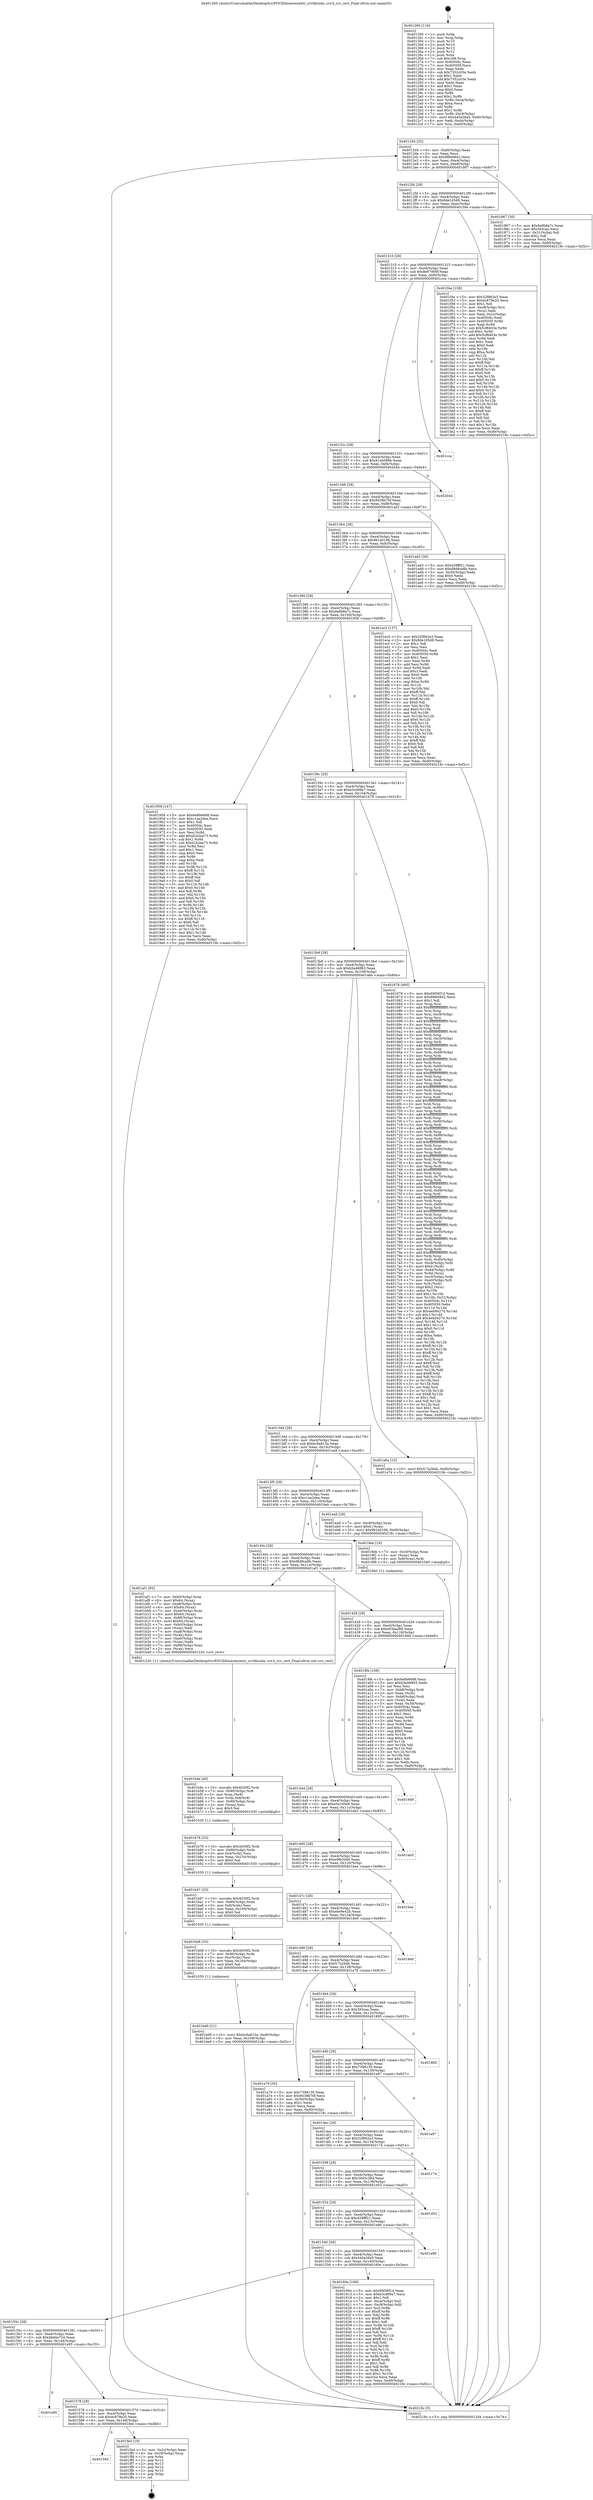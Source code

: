 digraph "0x401260" {
  label = "0x401260 (/mnt/c/Users/mathe/Desktop/tcc/POCII/binaries/extr_ccvlibcuda..ccv.h_ccv_rect_Final-ollvm.out::main(0))"
  labelloc = "t"
  node[shape=record]

  Entry [label="",width=0.3,height=0.3,shape=circle,fillcolor=black,style=filled]
  "0x4012d4" [label="{
     0x4012d4 [32]\l
     | [instrs]\l
     &nbsp;&nbsp;0x4012d4 \<+6\>: mov -0xd0(%rbp),%eax\l
     &nbsp;&nbsp;0x4012da \<+2\>: mov %eax,%ecx\l
     &nbsp;&nbsp;0x4012dc \<+6\>: sub $0x88fe0842,%ecx\l
     &nbsp;&nbsp;0x4012e2 \<+6\>: mov %eax,-0xe4(%rbp)\l
     &nbsp;&nbsp;0x4012e8 \<+6\>: mov %ecx,-0xe8(%rbp)\l
     &nbsp;&nbsp;0x4012ee \<+6\>: je 0000000000401867 \<main+0x607\>\l
  }"]
  "0x401867" [label="{
     0x401867 [30]\l
     | [instrs]\l
     &nbsp;&nbsp;0x401867 \<+5\>: mov $0x9a9b8a7c,%eax\l
     &nbsp;&nbsp;0x40186c \<+5\>: mov $0x393cae,%ecx\l
     &nbsp;&nbsp;0x401871 \<+3\>: mov -0x31(%rbp),%dl\l
     &nbsp;&nbsp;0x401874 \<+3\>: test $0x1,%dl\l
     &nbsp;&nbsp;0x401877 \<+3\>: cmovne %ecx,%eax\l
     &nbsp;&nbsp;0x40187a \<+6\>: mov %eax,-0xd0(%rbp)\l
     &nbsp;&nbsp;0x401880 \<+5\>: jmp 000000000040218c \<main+0xf2c\>\l
  }"]
  "0x4012f4" [label="{
     0x4012f4 [28]\l
     | [instrs]\l
     &nbsp;&nbsp;0x4012f4 \<+5\>: jmp 00000000004012f9 \<main+0x99\>\l
     &nbsp;&nbsp;0x4012f9 \<+6\>: mov -0xe4(%rbp),%eax\l
     &nbsp;&nbsp;0x4012ff \<+5\>: sub $0x8de165d8,%eax\l
     &nbsp;&nbsp;0x401304 \<+6\>: mov %eax,-0xec(%rbp)\l
     &nbsp;&nbsp;0x40130a \<+6\>: je 0000000000401f4e \<main+0xcee\>\l
  }"]
  Exit [label="",width=0.3,height=0.3,shape=circle,fillcolor=black,style=filled,peripheries=2]
  "0x401f4e" [label="{
     0x401f4e [159]\l
     | [instrs]\l
     &nbsp;&nbsp;0x401f4e \<+5\>: mov $0x32f962e3,%eax\l
     &nbsp;&nbsp;0x401f53 \<+5\>: mov $0x4c879e20,%ecx\l
     &nbsp;&nbsp;0x401f58 \<+2\>: mov $0x1,%dl\l
     &nbsp;&nbsp;0x401f5a \<+7\>: mov -0xc8(%rbp),%rsi\l
     &nbsp;&nbsp;0x401f61 \<+2\>: mov (%rsi),%edi\l
     &nbsp;&nbsp;0x401f63 \<+3\>: mov %edi,-0x2c(%rbp)\l
     &nbsp;&nbsp;0x401f66 \<+7\>: mov 0x40504c,%edi\l
     &nbsp;&nbsp;0x401f6d \<+8\>: mov 0x405050,%r8d\l
     &nbsp;&nbsp;0x401f75 \<+3\>: mov %edi,%r9d\l
     &nbsp;&nbsp;0x401f78 \<+7\>: sub $0x5cf8403e,%r9d\l
     &nbsp;&nbsp;0x401f7f \<+4\>: sub $0x1,%r9d\l
     &nbsp;&nbsp;0x401f83 \<+7\>: add $0x5cf8403e,%r9d\l
     &nbsp;&nbsp;0x401f8a \<+4\>: imul %r9d,%edi\l
     &nbsp;&nbsp;0x401f8e \<+3\>: and $0x1,%edi\l
     &nbsp;&nbsp;0x401f91 \<+3\>: cmp $0x0,%edi\l
     &nbsp;&nbsp;0x401f94 \<+4\>: sete %r10b\l
     &nbsp;&nbsp;0x401f98 \<+4\>: cmp $0xa,%r8d\l
     &nbsp;&nbsp;0x401f9c \<+4\>: setl %r11b\l
     &nbsp;&nbsp;0x401fa0 \<+3\>: mov %r10b,%bl\l
     &nbsp;&nbsp;0x401fa3 \<+3\>: xor $0xff,%bl\l
     &nbsp;&nbsp;0x401fa6 \<+3\>: mov %r11b,%r14b\l
     &nbsp;&nbsp;0x401fa9 \<+4\>: xor $0xff,%r14b\l
     &nbsp;&nbsp;0x401fad \<+3\>: xor $0x0,%dl\l
     &nbsp;&nbsp;0x401fb0 \<+3\>: mov %bl,%r15b\l
     &nbsp;&nbsp;0x401fb3 \<+4\>: and $0x0,%r15b\l
     &nbsp;&nbsp;0x401fb7 \<+3\>: and %dl,%r10b\l
     &nbsp;&nbsp;0x401fba \<+3\>: mov %r14b,%r12b\l
     &nbsp;&nbsp;0x401fbd \<+4\>: and $0x0,%r12b\l
     &nbsp;&nbsp;0x401fc1 \<+3\>: and %dl,%r11b\l
     &nbsp;&nbsp;0x401fc4 \<+3\>: or %r10b,%r15b\l
     &nbsp;&nbsp;0x401fc7 \<+3\>: or %r11b,%r12b\l
     &nbsp;&nbsp;0x401fca \<+3\>: xor %r12b,%r15b\l
     &nbsp;&nbsp;0x401fcd \<+3\>: or %r14b,%bl\l
     &nbsp;&nbsp;0x401fd0 \<+3\>: xor $0xff,%bl\l
     &nbsp;&nbsp;0x401fd3 \<+3\>: or $0x0,%dl\l
     &nbsp;&nbsp;0x401fd6 \<+2\>: and %dl,%bl\l
     &nbsp;&nbsp;0x401fd8 \<+3\>: or %bl,%r15b\l
     &nbsp;&nbsp;0x401fdb \<+4\>: test $0x1,%r15b\l
     &nbsp;&nbsp;0x401fdf \<+3\>: cmovne %ecx,%eax\l
     &nbsp;&nbsp;0x401fe2 \<+6\>: mov %eax,-0xd0(%rbp)\l
     &nbsp;&nbsp;0x401fe8 \<+5\>: jmp 000000000040218c \<main+0xf2c\>\l
  }"]
  "0x401310" [label="{
     0x401310 [28]\l
     | [instrs]\l
     &nbsp;&nbsp;0x401310 \<+5\>: jmp 0000000000401315 \<main+0xb5\>\l
     &nbsp;&nbsp;0x401315 \<+6\>: mov -0xe4(%rbp),%eax\l
     &nbsp;&nbsp;0x40131b \<+5\>: sub $0x8e67909f,%eax\l
     &nbsp;&nbsp;0x401320 \<+6\>: mov %eax,-0xf0(%rbp)\l
     &nbsp;&nbsp;0x401326 \<+6\>: je 0000000000401cca \<main+0xa6a\>\l
  }"]
  "0x401594" [label="{
     0x401594\l
  }", style=dashed]
  "0x401cca" [label="{
     0x401cca\l
  }", style=dashed]
  "0x40132c" [label="{
     0x40132c [28]\l
     | [instrs]\l
     &nbsp;&nbsp;0x40132c \<+5\>: jmp 0000000000401331 \<main+0xd1\>\l
     &nbsp;&nbsp;0x401331 \<+6\>: mov -0xe4(%rbp),%eax\l
     &nbsp;&nbsp;0x401337 \<+5\>: sub $0x91eb088e,%eax\l
     &nbsp;&nbsp;0x40133c \<+6\>: mov %eax,-0xf4(%rbp)\l
     &nbsp;&nbsp;0x401342 \<+6\>: je 0000000000402044 \<main+0xde4\>\l
  }"]
  "0x401fed" [label="{
     0x401fed [18]\l
     | [instrs]\l
     &nbsp;&nbsp;0x401fed \<+3\>: mov -0x2c(%rbp),%eax\l
     &nbsp;&nbsp;0x401ff0 \<+4\>: lea -0x28(%rbp),%rsp\l
     &nbsp;&nbsp;0x401ff4 \<+1\>: pop %rbx\l
     &nbsp;&nbsp;0x401ff5 \<+2\>: pop %r12\l
     &nbsp;&nbsp;0x401ff7 \<+2\>: pop %r13\l
     &nbsp;&nbsp;0x401ff9 \<+2\>: pop %r14\l
     &nbsp;&nbsp;0x401ffb \<+2\>: pop %r15\l
     &nbsp;&nbsp;0x401ffd \<+1\>: pop %rbp\l
     &nbsp;&nbsp;0x401ffe \<+1\>: ret\l
  }"]
  "0x402044" [label="{
     0x402044\l
  }", style=dashed]
  "0x401348" [label="{
     0x401348 [28]\l
     | [instrs]\l
     &nbsp;&nbsp;0x401348 \<+5\>: jmp 000000000040134d \<main+0xed\>\l
     &nbsp;&nbsp;0x40134d \<+6\>: mov -0xe4(%rbp),%eax\l
     &nbsp;&nbsp;0x401353 \<+5\>: sub $0x9438b70f,%eax\l
     &nbsp;&nbsp;0x401358 \<+6\>: mov %eax,-0xf8(%rbp)\l
     &nbsp;&nbsp;0x40135e \<+6\>: je 0000000000401ad3 \<main+0x873\>\l
  }"]
  "0x401578" [label="{
     0x401578 [28]\l
     | [instrs]\l
     &nbsp;&nbsp;0x401578 \<+5\>: jmp 000000000040157d \<main+0x31d\>\l
     &nbsp;&nbsp;0x40157d \<+6\>: mov -0xe4(%rbp),%eax\l
     &nbsp;&nbsp;0x401583 \<+5\>: sub $0x4c879e20,%eax\l
     &nbsp;&nbsp;0x401588 \<+6\>: mov %eax,-0x148(%rbp)\l
     &nbsp;&nbsp;0x40158e \<+6\>: je 0000000000401fed \<main+0xd8d\>\l
  }"]
  "0x401ad3" [label="{
     0x401ad3 [30]\l
     | [instrs]\l
     &nbsp;&nbsp;0x401ad3 \<+5\>: mov $0x429fff21,%eax\l
     &nbsp;&nbsp;0x401ad8 \<+5\>: mov $0xd8d9ca8b,%ecx\l
     &nbsp;&nbsp;0x401add \<+3\>: mov -0x30(%rbp),%edx\l
     &nbsp;&nbsp;0x401ae0 \<+3\>: cmp $0x0,%edx\l
     &nbsp;&nbsp;0x401ae3 \<+3\>: cmove %ecx,%eax\l
     &nbsp;&nbsp;0x401ae6 \<+6\>: mov %eax,-0xd0(%rbp)\l
     &nbsp;&nbsp;0x401aec \<+5\>: jmp 000000000040218c \<main+0xf2c\>\l
  }"]
  "0x401364" [label="{
     0x401364 [28]\l
     | [instrs]\l
     &nbsp;&nbsp;0x401364 \<+5\>: jmp 0000000000401369 \<main+0x109\>\l
     &nbsp;&nbsp;0x401369 \<+6\>: mov -0xe4(%rbp),%eax\l
     &nbsp;&nbsp;0x40136f \<+5\>: sub $0x961a0106,%eax\l
     &nbsp;&nbsp;0x401374 \<+6\>: mov %eax,-0xfc(%rbp)\l
     &nbsp;&nbsp;0x40137a \<+6\>: je 0000000000401ec5 \<main+0xc65\>\l
  }"]
  "0x401e95" [label="{
     0x401e95\l
  }", style=dashed]
  "0x401ec5" [label="{
     0x401ec5 [137]\l
     | [instrs]\l
     &nbsp;&nbsp;0x401ec5 \<+5\>: mov $0x32f962e3,%eax\l
     &nbsp;&nbsp;0x401eca \<+5\>: mov $0x8de165d8,%ecx\l
     &nbsp;&nbsp;0x401ecf \<+2\>: mov $0x1,%dl\l
     &nbsp;&nbsp;0x401ed1 \<+2\>: xor %esi,%esi\l
     &nbsp;&nbsp;0x401ed3 \<+7\>: mov 0x40504c,%edi\l
     &nbsp;&nbsp;0x401eda \<+8\>: mov 0x405050,%r8d\l
     &nbsp;&nbsp;0x401ee2 \<+3\>: sub $0x1,%esi\l
     &nbsp;&nbsp;0x401ee5 \<+3\>: mov %edi,%r9d\l
     &nbsp;&nbsp;0x401ee8 \<+3\>: add %esi,%r9d\l
     &nbsp;&nbsp;0x401eeb \<+4\>: imul %r9d,%edi\l
     &nbsp;&nbsp;0x401eef \<+3\>: and $0x1,%edi\l
     &nbsp;&nbsp;0x401ef2 \<+3\>: cmp $0x0,%edi\l
     &nbsp;&nbsp;0x401ef5 \<+4\>: sete %r10b\l
     &nbsp;&nbsp;0x401ef9 \<+4\>: cmp $0xa,%r8d\l
     &nbsp;&nbsp;0x401efd \<+4\>: setl %r11b\l
     &nbsp;&nbsp;0x401f01 \<+3\>: mov %r10b,%bl\l
     &nbsp;&nbsp;0x401f04 \<+3\>: xor $0xff,%bl\l
     &nbsp;&nbsp;0x401f07 \<+3\>: mov %r11b,%r14b\l
     &nbsp;&nbsp;0x401f0a \<+4\>: xor $0xff,%r14b\l
     &nbsp;&nbsp;0x401f0e \<+3\>: xor $0x0,%dl\l
     &nbsp;&nbsp;0x401f11 \<+3\>: mov %bl,%r15b\l
     &nbsp;&nbsp;0x401f14 \<+4\>: and $0x0,%r15b\l
     &nbsp;&nbsp;0x401f18 \<+3\>: and %dl,%r10b\l
     &nbsp;&nbsp;0x401f1b \<+3\>: mov %r14b,%r12b\l
     &nbsp;&nbsp;0x401f1e \<+4\>: and $0x0,%r12b\l
     &nbsp;&nbsp;0x401f22 \<+3\>: and %dl,%r11b\l
     &nbsp;&nbsp;0x401f25 \<+3\>: or %r10b,%r15b\l
     &nbsp;&nbsp;0x401f28 \<+3\>: or %r11b,%r12b\l
     &nbsp;&nbsp;0x401f2b \<+3\>: xor %r12b,%r15b\l
     &nbsp;&nbsp;0x401f2e \<+3\>: or %r14b,%bl\l
     &nbsp;&nbsp;0x401f31 \<+3\>: xor $0xff,%bl\l
     &nbsp;&nbsp;0x401f34 \<+3\>: or $0x0,%dl\l
     &nbsp;&nbsp;0x401f37 \<+2\>: and %dl,%bl\l
     &nbsp;&nbsp;0x401f39 \<+3\>: or %bl,%r15b\l
     &nbsp;&nbsp;0x401f3c \<+4\>: test $0x1,%r15b\l
     &nbsp;&nbsp;0x401f40 \<+3\>: cmovne %ecx,%eax\l
     &nbsp;&nbsp;0x401f43 \<+6\>: mov %eax,-0xd0(%rbp)\l
     &nbsp;&nbsp;0x401f49 \<+5\>: jmp 000000000040218c \<main+0xf2c\>\l
  }"]
  "0x401380" [label="{
     0x401380 [28]\l
     | [instrs]\l
     &nbsp;&nbsp;0x401380 \<+5\>: jmp 0000000000401385 \<main+0x125\>\l
     &nbsp;&nbsp;0x401385 \<+6\>: mov -0xe4(%rbp),%eax\l
     &nbsp;&nbsp;0x40138b \<+5\>: sub $0x9a9b8a7c,%eax\l
     &nbsp;&nbsp;0x401390 \<+6\>: mov %eax,-0x100(%rbp)\l
     &nbsp;&nbsp;0x401396 \<+6\>: je 0000000000401958 \<main+0x6f8\>\l
  }"]
  "0x401bd9" [label="{
     0x401bd9 [21]\l
     | [instrs]\l
     &nbsp;&nbsp;0x401bd9 \<+10\>: movl $0xbc9a815a,-0xd0(%rbp)\l
     &nbsp;&nbsp;0x401be3 \<+6\>: mov %eax,-0x168(%rbp)\l
     &nbsp;&nbsp;0x401be9 \<+5\>: jmp 000000000040218c \<main+0xf2c\>\l
  }"]
  "0x401958" [label="{
     0x401958 [147]\l
     | [instrs]\l
     &nbsp;&nbsp;0x401958 \<+5\>: mov $0x6e8b6688,%eax\l
     &nbsp;&nbsp;0x40195d \<+5\>: mov $0xc1aa2dea,%ecx\l
     &nbsp;&nbsp;0x401962 \<+2\>: mov $0x1,%dl\l
     &nbsp;&nbsp;0x401964 \<+7\>: mov 0x40504c,%esi\l
     &nbsp;&nbsp;0x40196b \<+7\>: mov 0x405050,%edi\l
     &nbsp;&nbsp;0x401972 \<+3\>: mov %esi,%r8d\l
     &nbsp;&nbsp;0x401975 \<+7\>: add $0xd1b2ea73,%r8d\l
     &nbsp;&nbsp;0x40197c \<+4\>: sub $0x1,%r8d\l
     &nbsp;&nbsp;0x401980 \<+7\>: sub $0xd1b2ea73,%r8d\l
     &nbsp;&nbsp;0x401987 \<+4\>: imul %r8d,%esi\l
     &nbsp;&nbsp;0x40198b \<+3\>: and $0x1,%esi\l
     &nbsp;&nbsp;0x40198e \<+3\>: cmp $0x0,%esi\l
     &nbsp;&nbsp;0x401991 \<+4\>: sete %r9b\l
     &nbsp;&nbsp;0x401995 \<+3\>: cmp $0xa,%edi\l
     &nbsp;&nbsp;0x401998 \<+4\>: setl %r10b\l
     &nbsp;&nbsp;0x40199c \<+3\>: mov %r9b,%r11b\l
     &nbsp;&nbsp;0x40199f \<+4\>: xor $0xff,%r11b\l
     &nbsp;&nbsp;0x4019a3 \<+3\>: mov %r10b,%bl\l
     &nbsp;&nbsp;0x4019a6 \<+3\>: xor $0xff,%bl\l
     &nbsp;&nbsp;0x4019a9 \<+3\>: xor $0x0,%dl\l
     &nbsp;&nbsp;0x4019ac \<+3\>: mov %r11b,%r14b\l
     &nbsp;&nbsp;0x4019af \<+4\>: and $0x0,%r14b\l
     &nbsp;&nbsp;0x4019b3 \<+3\>: and %dl,%r9b\l
     &nbsp;&nbsp;0x4019b6 \<+3\>: mov %bl,%r15b\l
     &nbsp;&nbsp;0x4019b9 \<+4\>: and $0x0,%r15b\l
     &nbsp;&nbsp;0x4019bd \<+3\>: and %dl,%r10b\l
     &nbsp;&nbsp;0x4019c0 \<+3\>: or %r9b,%r14b\l
     &nbsp;&nbsp;0x4019c3 \<+3\>: or %r10b,%r15b\l
     &nbsp;&nbsp;0x4019c6 \<+3\>: xor %r15b,%r14b\l
     &nbsp;&nbsp;0x4019c9 \<+3\>: or %bl,%r11b\l
     &nbsp;&nbsp;0x4019cc \<+4\>: xor $0xff,%r11b\l
     &nbsp;&nbsp;0x4019d0 \<+3\>: or $0x0,%dl\l
     &nbsp;&nbsp;0x4019d3 \<+3\>: and %dl,%r11b\l
     &nbsp;&nbsp;0x4019d6 \<+3\>: or %r11b,%r14b\l
     &nbsp;&nbsp;0x4019d9 \<+4\>: test $0x1,%r14b\l
     &nbsp;&nbsp;0x4019dd \<+3\>: cmovne %ecx,%eax\l
     &nbsp;&nbsp;0x4019e0 \<+6\>: mov %eax,-0xd0(%rbp)\l
     &nbsp;&nbsp;0x4019e6 \<+5\>: jmp 000000000040218c \<main+0xf2c\>\l
  }"]
  "0x40139c" [label="{
     0x40139c [28]\l
     | [instrs]\l
     &nbsp;&nbsp;0x40139c \<+5\>: jmp 00000000004013a1 \<main+0x141\>\l
     &nbsp;&nbsp;0x4013a1 \<+6\>: mov -0xe4(%rbp),%eax\l
     &nbsp;&nbsp;0x4013a7 \<+5\>: sub $0xb3cd99a7,%eax\l
     &nbsp;&nbsp;0x4013ac \<+6\>: mov %eax,-0x104(%rbp)\l
     &nbsp;&nbsp;0x4013b2 \<+6\>: je 0000000000401678 \<main+0x418\>\l
  }"]
  "0x401bb8" [label="{
     0x401bb8 [33]\l
     | [instrs]\l
     &nbsp;&nbsp;0x401bb8 \<+10\>: movabs $0x4030f2,%rdi\l
     &nbsp;&nbsp;0x401bc2 \<+7\>: mov -0x90(%rbp),%rdx\l
     &nbsp;&nbsp;0x401bc9 \<+3\>: mov 0xc(%rdx),%esi\l
     &nbsp;&nbsp;0x401bcc \<+6\>: mov %eax,-0x164(%rbp)\l
     &nbsp;&nbsp;0x401bd2 \<+2\>: mov $0x0,%al\l
     &nbsp;&nbsp;0x401bd4 \<+5\>: call 0000000000401030 \<printf@plt\>\l
     | [calls]\l
     &nbsp;&nbsp;0x401030 \{1\} (unknown)\l
  }"]
  "0x401678" [label="{
     0x401678 [495]\l
     | [instrs]\l
     &nbsp;&nbsp;0x401678 \<+5\>: mov $0x60f36f1d,%eax\l
     &nbsp;&nbsp;0x40167d \<+5\>: mov $0x88fe0842,%ecx\l
     &nbsp;&nbsp;0x401682 \<+2\>: mov $0x1,%dl\l
     &nbsp;&nbsp;0x401684 \<+3\>: mov %rsp,%rsi\l
     &nbsp;&nbsp;0x401687 \<+4\>: add $0xfffffffffffffff0,%rsi\l
     &nbsp;&nbsp;0x40168b \<+3\>: mov %rsi,%rsp\l
     &nbsp;&nbsp;0x40168e \<+7\>: mov %rsi,-0xc8(%rbp)\l
     &nbsp;&nbsp;0x401695 \<+3\>: mov %rsp,%rsi\l
     &nbsp;&nbsp;0x401698 \<+4\>: add $0xfffffffffffffff0,%rsi\l
     &nbsp;&nbsp;0x40169c \<+3\>: mov %rsi,%rsp\l
     &nbsp;&nbsp;0x40169f \<+3\>: mov %rsp,%rdi\l
     &nbsp;&nbsp;0x4016a2 \<+4\>: add $0xfffffffffffffff0,%rdi\l
     &nbsp;&nbsp;0x4016a6 \<+3\>: mov %rdi,%rsp\l
     &nbsp;&nbsp;0x4016a9 \<+7\>: mov %rdi,-0xc0(%rbp)\l
     &nbsp;&nbsp;0x4016b0 \<+3\>: mov %rsp,%rdi\l
     &nbsp;&nbsp;0x4016b3 \<+4\>: add $0xfffffffffffffff0,%rdi\l
     &nbsp;&nbsp;0x4016b7 \<+3\>: mov %rdi,%rsp\l
     &nbsp;&nbsp;0x4016ba \<+7\>: mov %rdi,-0xb8(%rbp)\l
     &nbsp;&nbsp;0x4016c1 \<+3\>: mov %rsp,%rdi\l
     &nbsp;&nbsp;0x4016c4 \<+4\>: add $0xfffffffffffffff0,%rdi\l
     &nbsp;&nbsp;0x4016c8 \<+3\>: mov %rdi,%rsp\l
     &nbsp;&nbsp;0x4016cb \<+7\>: mov %rdi,-0xb0(%rbp)\l
     &nbsp;&nbsp;0x4016d2 \<+3\>: mov %rsp,%rdi\l
     &nbsp;&nbsp;0x4016d5 \<+4\>: add $0xfffffffffffffff0,%rdi\l
     &nbsp;&nbsp;0x4016d9 \<+3\>: mov %rdi,%rsp\l
     &nbsp;&nbsp;0x4016dc \<+7\>: mov %rdi,-0xa8(%rbp)\l
     &nbsp;&nbsp;0x4016e3 \<+3\>: mov %rsp,%rdi\l
     &nbsp;&nbsp;0x4016e6 \<+4\>: add $0xfffffffffffffff0,%rdi\l
     &nbsp;&nbsp;0x4016ea \<+3\>: mov %rdi,%rsp\l
     &nbsp;&nbsp;0x4016ed \<+7\>: mov %rdi,-0xa0(%rbp)\l
     &nbsp;&nbsp;0x4016f4 \<+3\>: mov %rsp,%rdi\l
     &nbsp;&nbsp;0x4016f7 \<+4\>: add $0xfffffffffffffff0,%rdi\l
     &nbsp;&nbsp;0x4016fb \<+3\>: mov %rdi,%rsp\l
     &nbsp;&nbsp;0x4016fe \<+7\>: mov %rdi,-0x98(%rbp)\l
     &nbsp;&nbsp;0x401705 \<+3\>: mov %rsp,%rdi\l
     &nbsp;&nbsp;0x401708 \<+4\>: add $0xfffffffffffffff0,%rdi\l
     &nbsp;&nbsp;0x40170c \<+3\>: mov %rdi,%rsp\l
     &nbsp;&nbsp;0x40170f \<+7\>: mov %rdi,-0x90(%rbp)\l
     &nbsp;&nbsp;0x401716 \<+3\>: mov %rsp,%rdi\l
     &nbsp;&nbsp;0x401719 \<+4\>: add $0xfffffffffffffff0,%rdi\l
     &nbsp;&nbsp;0x40171d \<+3\>: mov %rdi,%rsp\l
     &nbsp;&nbsp;0x401720 \<+7\>: mov %rdi,-0x88(%rbp)\l
     &nbsp;&nbsp;0x401727 \<+3\>: mov %rsp,%rdi\l
     &nbsp;&nbsp;0x40172a \<+4\>: add $0xfffffffffffffff0,%rdi\l
     &nbsp;&nbsp;0x40172e \<+3\>: mov %rdi,%rsp\l
     &nbsp;&nbsp;0x401731 \<+4\>: mov %rdi,-0x80(%rbp)\l
     &nbsp;&nbsp;0x401735 \<+3\>: mov %rsp,%rdi\l
     &nbsp;&nbsp;0x401738 \<+4\>: add $0xfffffffffffffff0,%rdi\l
     &nbsp;&nbsp;0x40173c \<+3\>: mov %rdi,%rsp\l
     &nbsp;&nbsp;0x40173f \<+4\>: mov %rdi,-0x78(%rbp)\l
     &nbsp;&nbsp;0x401743 \<+3\>: mov %rsp,%rdi\l
     &nbsp;&nbsp;0x401746 \<+4\>: add $0xfffffffffffffff0,%rdi\l
     &nbsp;&nbsp;0x40174a \<+3\>: mov %rdi,%rsp\l
     &nbsp;&nbsp;0x40174d \<+4\>: mov %rdi,-0x70(%rbp)\l
     &nbsp;&nbsp;0x401751 \<+3\>: mov %rsp,%rdi\l
     &nbsp;&nbsp;0x401754 \<+4\>: add $0xfffffffffffffff0,%rdi\l
     &nbsp;&nbsp;0x401758 \<+3\>: mov %rdi,%rsp\l
     &nbsp;&nbsp;0x40175b \<+4\>: mov %rdi,-0x68(%rbp)\l
     &nbsp;&nbsp;0x40175f \<+3\>: mov %rsp,%rdi\l
     &nbsp;&nbsp;0x401762 \<+4\>: add $0xfffffffffffffff0,%rdi\l
     &nbsp;&nbsp;0x401766 \<+3\>: mov %rdi,%rsp\l
     &nbsp;&nbsp;0x401769 \<+4\>: mov %rdi,-0x60(%rbp)\l
     &nbsp;&nbsp;0x40176d \<+3\>: mov %rsp,%rdi\l
     &nbsp;&nbsp;0x401770 \<+4\>: add $0xfffffffffffffff0,%rdi\l
     &nbsp;&nbsp;0x401774 \<+3\>: mov %rdi,%rsp\l
     &nbsp;&nbsp;0x401777 \<+4\>: mov %rdi,-0x58(%rbp)\l
     &nbsp;&nbsp;0x40177b \<+3\>: mov %rsp,%rdi\l
     &nbsp;&nbsp;0x40177e \<+4\>: add $0xfffffffffffffff0,%rdi\l
     &nbsp;&nbsp;0x401782 \<+3\>: mov %rdi,%rsp\l
     &nbsp;&nbsp;0x401785 \<+4\>: mov %rdi,-0x50(%rbp)\l
     &nbsp;&nbsp;0x401789 \<+3\>: mov %rsp,%rdi\l
     &nbsp;&nbsp;0x40178c \<+4\>: add $0xfffffffffffffff0,%rdi\l
     &nbsp;&nbsp;0x401790 \<+3\>: mov %rdi,%rsp\l
     &nbsp;&nbsp;0x401793 \<+4\>: mov %rdi,-0x48(%rbp)\l
     &nbsp;&nbsp;0x401797 \<+3\>: mov %rsp,%rdi\l
     &nbsp;&nbsp;0x40179a \<+4\>: add $0xfffffffffffffff0,%rdi\l
     &nbsp;&nbsp;0x40179e \<+3\>: mov %rdi,%rsp\l
     &nbsp;&nbsp;0x4017a1 \<+4\>: mov %rdi,-0x40(%rbp)\l
     &nbsp;&nbsp;0x4017a5 \<+7\>: mov -0xc8(%rbp),%rdi\l
     &nbsp;&nbsp;0x4017ac \<+6\>: movl $0x0,(%rdi)\l
     &nbsp;&nbsp;0x4017b2 \<+7\>: mov -0xd4(%rbp),%r8d\l
     &nbsp;&nbsp;0x4017b9 \<+3\>: mov %r8d,(%rsi)\l
     &nbsp;&nbsp;0x4017bc \<+7\>: mov -0xc0(%rbp),%rdi\l
     &nbsp;&nbsp;0x4017c3 \<+7\>: mov -0xe0(%rbp),%r9\l
     &nbsp;&nbsp;0x4017ca \<+3\>: mov %r9,(%rdi)\l
     &nbsp;&nbsp;0x4017cd \<+3\>: cmpl $0x2,(%rsi)\l
     &nbsp;&nbsp;0x4017d0 \<+4\>: setne %r10b\l
     &nbsp;&nbsp;0x4017d4 \<+4\>: and $0x1,%r10b\l
     &nbsp;&nbsp;0x4017d8 \<+4\>: mov %r10b,-0x31(%rbp)\l
     &nbsp;&nbsp;0x4017dc \<+8\>: mov 0x40504c,%r11d\l
     &nbsp;&nbsp;0x4017e4 \<+7\>: mov 0x405050,%ebx\l
     &nbsp;&nbsp;0x4017eb \<+3\>: mov %r11d,%r14d\l
     &nbsp;&nbsp;0x4017ee \<+7\>: sub $0x4eb94270,%r14d\l
     &nbsp;&nbsp;0x4017f5 \<+4\>: sub $0x1,%r14d\l
     &nbsp;&nbsp;0x4017f9 \<+7\>: add $0x4eb94270,%r14d\l
     &nbsp;&nbsp;0x401800 \<+4\>: imul %r14d,%r11d\l
     &nbsp;&nbsp;0x401804 \<+4\>: and $0x1,%r11d\l
     &nbsp;&nbsp;0x401808 \<+4\>: cmp $0x0,%r11d\l
     &nbsp;&nbsp;0x40180c \<+4\>: sete %r10b\l
     &nbsp;&nbsp;0x401810 \<+3\>: cmp $0xa,%ebx\l
     &nbsp;&nbsp;0x401813 \<+4\>: setl %r15b\l
     &nbsp;&nbsp;0x401817 \<+3\>: mov %r10b,%r12b\l
     &nbsp;&nbsp;0x40181a \<+4\>: xor $0xff,%r12b\l
     &nbsp;&nbsp;0x40181e \<+3\>: mov %r15b,%r13b\l
     &nbsp;&nbsp;0x401821 \<+4\>: xor $0xff,%r13b\l
     &nbsp;&nbsp;0x401825 \<+3\>: xor $0x1,%dl\l
     &nbsp;&nbsp;0x401828 \<+3\>: mov %r12b,%sil\l
     &nbsp;&nbsp;0x40182b \<+4\>: and $0xff,%sil\l
     &nbsp;&nbsp;0x40182f \<+3\>: and %dl,%r10b\l
     &nbsp;&nbsp;0x401832 \<+3\>: mov %r13b,%dil\l
     &nbsp;&nbsp;0x401835 \<+4\>: and $0xff,%dil\l
     &nbsp;&nbsp;0x401839 \<+3\>: and %dl,%r15b\l
     &nbsp;&nbsp;0x40183c \<+3\>: or %r10b,%sil\l
     &nbsp;&nbsp;0x40183f \<+3\>: or %r15b,%dil\l
     &nbsp;&nbsp;0x401842 \<+3\>: xor %dil,%sil\l
     &nbsp;&nbsp;0x401845 \<+3\>: or %r13b,%r12b\l
     &nbsp;&nbsp;0x401848 \<+4\>: xor $0xff,%r12b\l
     &nbsp;&nbsp;0x40184c \<+3\>: or $0x1,%dl\l
     &nbsp;&nbsp;0x40184f \<+3\>: and %dl,%r12b\l
     &nbsp;&nbsp;0x401852 \<+3\>: or %r12b,%sil\l
     &nbsp;&nbsp;0x401855 \<+4\>: test $0x1,%sil\l
     &nbsp;&nbsp;0x401859 \<+3\>: cmovne %ecx,%eax\l
     &nbsp;&nbsp;0x40185c \<+6\>: mov %eax,-0xd0(%rbp)\l
     &nbsp;&nbsp;0x401862 \<+5\>: jmp 000000000040218c \<main+0xf2c\>\l
  }"]
  "0x4013b8" [label="{
     0x4013b8 [28]\l
     | [instrs]\l
     &nbsp;&nbsp;0x4013b8 \<+5\>: jmp 00000000004013bd \<main+0x15d\>\l
     &nbsp;&nbsp;0x4013bd \<+6\>: mov -0xe4(%rbp),%eax\l
     &nbsp;&nbsp;0x4013c3 \<+5\>: sub $0xb5a48883,%eax\l
     &nbsp;&nbsp;0x4013c8 \<+6\>: mov %eax,-0x108(%rbp)\l
     &nbsp;&nbsp;0x4013ce \<+6\>: je 0000000000401a6a \<main+0x80a\>\l
  }"]
  "0x401b97" [label="{
     0x401b97 [33]\l
     | [instrs]\l
     &nbsp;&nbsp;0x401b97 \<+10\>: movabs $0x4030f2,%rdi\l
     &nbsp;&nbsp;0x401ba1 \<+7\>: mov -0x90(%rbp),%rdx\l
     &nbsp;&nbsp;0x401ba8 \<+3\>: mov 0x8(%rdx),%esi\l
     &nbsp;&nbsp;0x401bab \<+6\>: mov %eax,-0x160(%rbp)\l
     &nbsp;&nbsp;0x401bb1 \<+2\>: mov $0x0,%al\l
     &nbsp;&nbsp;0x401bb3 \<+5\>: call 0000000000401030 \<printf@plt\>\l
     | [calls]\l
     &nbsp;&nbsp;0x401030 \{1\} (unknown)\l
  }"]
  "0x401a6a" [label="{
     0x401a6a [15]\l
     | [instrs]\l
     &nbsp;&nbsp;0x401a6a \<+10\>: movl $0xf17a26ab,-0xd0(%rbp)\l
     &nbsp;&nbsp;0x401a74 \<+5\>: jmp 000000000040218c \<main+0xf2c\>\l
  }"]
  "0x4013d4" [label="{
     0x4013d4 [28]\l
     | [instrs]\l
     &nbsp;&nbsp;0x4013d4 \<+5\>: jmp 00000000004013d9 \<main+0x179\>\l
     &nbsp;&nbsp;0x4013d9 \<+6\>: mov -0xe4(%rbp),%eax\l
     &nbsp;&nbsp;0x4013df \<+5\>: sub $0xbc9a815a,%eax\l
     &nbsp;&nbsp;0x4013e4 \<+6\>: mov %eax,-0x10c(%rbp)\l
     &nbsp;&nbsp;0x4013ea \<+6\>: je 0000000000401ea9 \<main+0xc49\>\l
  }"]
  "0x401b76" [label="{
     0x401b76 [33]\l
     | [instrs]\l
     &nbsp;&nbsp;0x401b76 \<+10\>: movabs $0x4030f2,%rdi\l
     &nbsp;&nbsp;0x401b80 \<+7\>: mov -0x90(%rbp),%rdx\l
     &nbsp;&nbsp;0x401b87 \<+3\>: mov 0x4(%rdx),%esi\l
     &nbsp;&nbsp;0x401b8a \<+6\>: mov %eax,-0x15c(%rbp)\l
     &nbsp;&nbsp;0x401b90 \<+2\>: mov $0x0,%al\l
     &nbsp;&nbsp;0x401b92 \<+5\>: call 0000000000401030 \<printf@plt\>\l
     | [calls]\l
     &nbsp;&nbsp;0x401030 \{1\} (unknown)\l
  }"]
  "0x401ea9" [label="{
     0x401ea9 [28]\l
     | [instrs]\l
     &nbsp;&nbsp;0x401ea9 \<+7\>: mov -0xc8(%rbp),%rax\l
     &nbsp;&nbsp;0x401eb0 \<+6\>: movl $0x0,(%rax)\l
     &nbsp;&nbsp;0x401eb6 \<+10\>: movl $0x961a0106,-0xd0(%rbp)\l
     &nbsp;&nbsp;0x401ec0 \<+5\>: jmp 000000000040218c \<main+0xf2c\>\l
  }"]
  "0x4013f0" [label="{
     0x4013f0 [28]\l
     | [instrs]\l
     &nbsp;&nbsp;0x4013f0 \<+5\>: jmp 00000000004013f5 \<main+0x195\>\l
     &nbsp;&nbsp;0x4013f5 \<+6\>: mov -0xe4(%rbp),%eax\l
     &nbsp;&nbsp;0x4013fb \<+5\>: sub $0xc1aa2dea,%eax\l
     &nbsp;&nbsp;0x401400 \<+6\>: mov %eax,-0x110(%rbp)\l
     &nbsp;&nbsp;0x401406 \<+6\>: je 00000000004019eb \<main+0x78b\>\l
  }"]
  "0x401b4e" [label="{
     0x401b4e [40]\l
     | [instrs]\l
     &nbsp;&nbsp;0x401b4e \<+10\>: movabs $0x4030f2,%rdi\l
     &nbsp;&nbsp;0x401b58 \<+7\>: mov -0x90(%rbp),%r8\l
     &nbsp;&nbsp;0x401b5f \<+3\>: mov %rax,(%r8)\l
     &nbsp;&nbsp;0x401b62 \<+4\>: mov %rdx,0x8(%r8)\l
     &nbsp;&nbsp;0x401b66 \<+7\>: mov -0x90(%rbp),%rax\l
     &nbsp;&nbsp;0x401b6d \<+2\>: mov (%rax),%esi\l
     &nbsp;&nbsp;0x401b6f \<+2\>: mov $0x0,%al\l
     &nbsp;&nbsp;0x401b71 \<+5\>: call 0000000000401030 \<printf@plt\>\l
     | [calls]\l
     &nbsp;&nbsp;0x401030 \{1\} (unknown)\l
  }"]
  "0x4019eb" [label="{
     0x4019eb [19]\l
     | [instrs]\l
     &nbsp;&nbsp;0x4019eb \<+7\>: mov -0xc0(%rbp),%rax\l
     &nbsp;&nbsp;0x4019f2 \<+3\>: mov (%rax),%rax\l
     &nbsp;&nbsp;0x4019f5 \<+4\>: mov 0x8(%rax),%rdi\l
     &nbsp;&nbsp;0x4019f9 \<+5\>: call 0000000000401040 \<atoi@plt\>\l
     | [calls]\l
     &nbsp;&nbsp;0x401040 \{1\} (unknown)\l
  }"]
  "0x40140c" [label="{
     0x40140c [28]\l
     | [instrs]\l
     &nbsp;&nbsp;0x40140c \<+5\>: jmp 0000000000401411 \<main+0x1b1\>\l
     &nbsp;&nbsp;0x401411 \<+6\>: mov -0xe4(%rbp),%eax\l
     &nbsp;&nbsp;0x401417 \<+5\>: sub $0xd8d9ca8b,%eax\l
     &nbsp;&nbsp;0x40141c \<+6\>: mov %eax,-0x114(%rbp)\l
     &nbsp;&nbsp;0x401422 \<+6\>: je 0000000000401af1 \<main+0x891\>\l
  }"]
  "0x4019fe" [label="{
     0x4019fe [108]\l
     | [instrs]\l
     &nbsp;&nbsp;0x4019fe \<+5\>: mov $0x6e8b6688,%ecx\l
     &nbsp;&nbsp;0x401a03 \<+5\>: mov $0xb5a48883,%edx\l
     &nbsp;&nbsp;0x401a08 \<+2\>: xor %esi,%esi\l
     &nbsp;&nbsp;0x401a0a \<+7\>: mov -0xb8(%rbp),%rdi\l
     &nbsp;&nbsp;0x401a11 \<+2\>: mov %eax,(%rdi)\l
     &nbsp;&nbsp;0x401a13 \<+7\>: mov -0xb8(%rbp),%rdi\l
     &nbsp;&nbsp;0x401a1a \<+2\>: mov (%rdi),%eax\l
     &nbsp;&nbsp;0x401a1c \<+3\>: mov %eax,-0x30(%rbp)\l
     &nbsp;&nbsp;0x401a1f \<+7\>: mov 0x40504c,%eax\l
     &nbsp;&nbsp;0x401a26 \<+8\>: mov 0x405050,%r8d\l
     &nbsp;&nbsp;0x401a2e \<+3\>: sub $0x1,%esi\l
     &nbsp;&nbsp;0x401a31 \<+3\>: mov %eax,%r9d\l
     &nbsp;&nbsp;0x401a34 \<+3\>: add %esi,%r9d\l
     &nbsp;&nbsp;0x401a37 \<+4\>: imul %r9d,%eax\l
     &nbsp;&nbsp;0x401a3b \<+3\>: and $0x1,%eax\l
     &nbsp;&nbsp;0x401a3e \<+3\>: cmp $0x0,%eax\l
     &nbsp;&nbsp;0x401a41 \<+4\>: sete %r10b\l
     &nbsp;&nbsp;0x401a45 \<+4\>: cmp $0xa,%r8d\l
     &nbsp;&nbsp;0x401a49 \<+4\>: setl %r11b\l
     &nbsp;&nbsp;0x401a4d \<+3\>: mov %r10b,%bl\l
     &nbsp;&nbsp;0x401a50 \<+3\>: and %r11b,%bl\l
     &nbsp;&nbsp;0x401a53 \<+3\>: xor %r11b,%r10b\l
     &nbsp;&nbsp;0x401a56 \<+3\>: or %r10b,%bl\l
     &nbsp;&nbsp;0x401a59 \<+3\>: test $0x1,%bl\l
     &nbsp;&nbsp;0x401a5c \<+3\>: cmovne %edx,%ecx\l
     &nbsp;&nbsp;0x401a5f \<+6\>: mov %ecx,-0xd0(%rbp)\l
     &nbsp;&nbsp;0x401a65 \<+5\>: jmp 000000000040218c \<main+0xf2c\>\l
  }"]
  "0x401af1" [label="{
     0x401af1 [93]\l
     | [instrs]\l
     &nbsp;&nbsp;0x401af1 \<+7\>: mov -0xb0(%rbp),%rax\l
     &nbsp;&nbsp;0x401af8 \<+6\>: movl $0x64,(%rax)\l
     &nbsp;&nbsp;0x401afe \<+7\>: mov -0xa8(%rbp),%rax\l
     &nbsp;&nbsp;0x401b05 \<+6\>: movl $0x64,(%rax)\l
     &nbsp;&nbsp;0x401b0b \<+7\>: mov -0xa0(%rbp),%rax\l
     &nbsp;&nbsp;0x401b12 \<+6\>: movl $0x64,(%rax)\l
     &nbsp;&nbsp;0x401b18 \<+7\>: mov -0x98(%rbp),%rax\l
     &nbsp;&nbsp;0x401b1f \<+6\>: movl $0x64,(%rax)\l
     &nbsp;&nbsp;0x401b25 \<+7\>: mov -0xb0(%rbp),%rax\l
     &nbsp;&nbsp;0x401b2c \<+2\>: mov (%rax),%edi\l
     &nbsp;&nbsp;0x401b2e \<+7\>: mov -0xa8(%rbp),%rax\l
     &nbsp;&nbsp;0x401b35 \<+2\>: mov (%rax),%esi\l
     &nbsp;&nbsp;0x401b37 \<+7\>: mov -0xa0(%rbp),%rax\l
     &nbsp;&nbsp;0x401b3e \<+2\>: mov (%rax),%edx\l
     &nbsp;&nbsp;0x401b40 \<+7\>: mov -0x98(%rbp),%rax\l
     &nbsp;&nbsp;0x401b47 \<+2\>: mov (%rax),%ecx\l
     &nbsp;&nbsp;0x401b49 \<+5\>: call 0000000000401220 \<ccv_rect\>\l
     | [calls]\l
     &nbsp;&nbsp;0x401220 \{1\} (/mnt/c/Users/mathe/Desktop/tcc/POCII/binaries/extr_ccvlibcuda..ccv.h_ccv_rect_Final-ollvm.out::ccv_rect)\l
  }"]
  "0x401428" [label="{
     0x401428 [28]\l
     | [instrs]\l
     &nbsp;&nbsp;0x401428 \<+5\>: jmp 000000000040142d \<main+0x1cd\>\l
     &nbsp;&nbsp;0x40142d \<+6\>: mov -0xe4(%rbp),%eax\l
     &nbsp;&nbsp;0x401433 \<+5\>: sub $0xe03bad69,%eax\l
     &nbsp;&nbsp;0x401438 \<+6\>: mov %eax,-0x118(%rbp)\l
     &nbsp;&nbsp;0x40143e \<+6\>: je 0000000000401949 \<main+0x6e9\>\l
  }"]
  "0x401260" [label="{
     0x401260 [116]\l
     | [instrs]\l
     &nbsp;&nbsp;0x401260 \<+1\>: push %rbp\l
     &nbsp;&nbsp;0x401261 \<+3\>: mov %rsp,%rbp\l
     &nbsp;&nbsp;0x401264 \<+2\>: push %r15\l
     &nbsp;&nbsp;0x401266 \<+2\>: push %r14\l
     &nbsp;&nbsp;0x401268 \<+2\>: push %r13\l
     &nbsp;&nbsp;0x40126a \<+2\>: push %r12\l
     &nbsp;&nbsp;0x40126c \<+1\>: push %rbx\l
     &nbsp;&nbsp;0x40126d \<+7\>: sub $0x188,%rsp\l
     &nbsp;&nbsp;0x401274 \<+7\>: mov 0x40504c,%eax\l
     &nbsp;&nbsp;0x40127b \<+7\>: mov 0x405050,%ecx\l
     &nbsp;&nbsp;0x401282 \<+2\>: mov %eax,%edx\l
     &nbsp;&nbsp;0x401284 \<+6\>: sub $0x7352c03e,%edx\l
     &nbsp;&nbsp;0x40128a \<+3\>: sub $0x1,%edx\l
     &nbsp;&nbsp;0x40128d \<+6\>: add $0x7352c03e,%edx\l
     &nbsp;&nbsp;0x401293 \<+3\>: imul %edx,%eax\l
     &nbsp;&nbsp;0x401296 \<+3\>: and $0x1,%eax\l
     &nbsp;&nbsp;0x401299 \<+3\>: cmp $0x0,%eax\l
     &nbsp;&nbsp;0x40129c \<+4\>: sete %r8b\l
     &nbsp;&nbsp;0x4012a0 \<+4\>: and $0x1,%r8b\l
     &nbsp;&nbsp;0x4012a4 \<+7\>: mov %r8b,-0xca(%rbp)\l
     &nbsp;&nbsp;0x4012ab \<+3\>: cmp $0xa,%ecx\l
     &nbsp;&nbsp;0x4012ae \<+4\>: setl %r8b\l
     &nbsp;&nbsp;0x4012b2 \<+4\>: and $0x1,%r8b\l
     &nbsp;&nbsp;0x4012b6 \<+7\>: mov %r8b,-0xc9(%rbp)\l
     &nbsp;&nbsp;0x4012bd \<+10\>: movl $0x440a26a5,-0xd0(%rbp)\l
     &nbsp;&nbsp;0x4012c7 \<+6\>: mov %edi,-0xd4(%rbp)\l
     &nbsp;&nbsp;0x4012cd \<+7\>: mov %rsi,-0xe0(%rbp)\l
  }"]
  "0x401949" [label="{
     0x401949\l
  }", style=dashed]
  "0x401444" [label="{
     0x401444 [28]\l
     | [instrs]\l
     &nbsp;&nbsp;0x401444 \<+5\>: jmp 0000000000401449 \<main+0x1e9\>\l
     &nbsp;&nbsp;0x401449 \<+6\>: mov -0xe4(%rbp),%eax\l
     &nbsp;&nbsp;0x40144f \<+5\>: sub $0xe5a160e8,%eax\l
     &nbsp;&nbsp;0x401454 \<+6\>: mov %eax,-0x11c(%rbp)\l
     &nbsp;&nbsp;0x40145a \<+6\>: je 0000000000401ab5 \<main+0x855\>\l
  }"]
  "0x40218c" [label="{
     0x40218c [5]\l
     | [instrs]\l
     &nbsp;&nbsp;0x40218c \<+5\>: jmp 00000000004012d4 \<main+0x74\>\l
  }"]
  "0x401ab5" [label="{
     0x401ab5\l
  }", style=dashed]
  "0x401460" [label="{
     0x401460 [28]\l
     | [instrs]\l
     &nbsp;&nbsp;0x401460 \<+5\>: jmp 0000000000401465 \<main+0x205\>\l
     &nbsp;&nbsp;0x401465 \<+6\>: mov -0xe4(%rbp),%eax\l
     &nbsp;&nbsp;0x40146b \<+5\>: sub $0xe9fe3d40,%eax\l
     &nbsp;&nbsp;0x401470 \<+6\>: mov %eax,-0x120(%rbp)\l
     &nbsp;&nbsp;0x401476 \<+6\>: je 0000000000401bee \<main+0x98e\>\l
  }"]
  "0x40155c" [label="{
     0x40155c [28]\l
     | [instrs]\l
     &nbsp;&nbsp;0x40155c \<+5\>: jmp 0000000000401561 \<main+0x301\>\l
     &nbsp;&nbsp;0x401561 \<+6\>: mov -0xe4(%rbp),%eax\l
     &nbsp;&nbsp;0x401567 \<+5\>: sub $0x4bd4e724,%eax\l
     &nbsp;&nbsp;0x40156c \<+6\>: mov %eax,-0x144(%rbp)\l
     &nbsp;&nbsp;0x401572 \<+6\>: je 0000000000401e95 \<main+0xc35\>\l
  }"]
  "0x401bee" [label="{
     0x401bee\l
  }", style=dashed]
  "0x40147c" [label="{
     0x40147c [28]\l
     | [instrs]\l
     &nbsp;&nbsp;0x40147c \<+5\>: jmp 0000000000401481 \<main+0x221\>\l
     &nbsp;&nbsp;0x401481 \<+6\>: mov -0xe4(%rbp),%eax\l
     &nbsp;&nbsp;0x401487 \<+5\>: sub $0xebe9e42b,%eax\l
     &nbsp;&nbsp;0x40148c \<+6\>: mov %eax,-0x124(%rbp)\l
     &nbsp;&nbsp;0x401492 \<+6\>: je 00000000004018e0 \<main+0x680\>\l
  }"]
  "0x40160e" [label="{
     0x40160e [106]\l
     | [instrs]\l
     &nbsp;&nbsp;0x40160e \<+5\>: mov $0x60f36f1d,%eax\l
     &nbsp;&nbsp;0x401613 \<+5\>: mov $0xb3cd99a7,%ecx\l
     &nbsp;&nbsp;0x401618 \<+2\>: mov $0x1,%dl\l
     &nbsp;&nbsp;0x40161a \<+7\>: mov -0xca(%rbp),%sil\l
     &nbsp;&nbsp;0x401621 \<+7\>: mov -0xc9(%rbp),%dil\l
     &nbsp;&nbsp;0x401628 \<+3\>: mov %sil,%r8b\l
     &nbsp;&nbsp;0x40162b \<+4\>: xor $0xff,%r8b\l
     &nbsp;&nbsp;0x40162f \<+3\>: mov %dil,%r9b\l
     &nbsp;&nbsp;0x401632 \<+4\>: xor $0xff,%r9b\l
     &nbsp;&nbsp;0x401636 \<+3\>: xor $0x1,%dl\l
     &nbsp;&nbsp;0x401639 \<+3\>: mov %r8b,%r10b\l
     &nbsp;&nbsp;0x40163c \<+4\>: and $0xff,%r10b\l
     &nbsp;&nbsp;0x401640 \<+3\>: and %dl,%sil\l
     &nbsp;&nbsp;0x401643 \<+3\>: mov %r9b,%r11b\l
     &nbsp;&nbsp;0x401646 \<+4\>: and $0xff,%r11b\l
     &nbsp;&nbsp;0x40164a \<+3\>: and %dl,%dil\l
     &nbsp;&nbsp;0x40164d \<+3\>: or %sil,%r10b\l
     &nbsp;&nbsp;0x401650 \<+3\>: or %dil,%r11b\l
     &nbsp;&nbsp;0x401653 \<+3\>: xor %r11b,%r10b\l
     &nbsp;&nbsp;0x401656 \<+3\>: or %r9b,%r8b\l
     &nbsp;&nbsp;0x401659 \<+4\>: xor $0xff,%r8b\l
     &nbsp;&nbsp;0x40165d \<+3\>: or $0x1,%dl\l
     &nbsp;&nbsp;0x401660 \<+3\>: and %dl,%r8b\l
     &nbsp;&nbsp;0x401663 \<+3\>: or %r8b,%r10b\l
     &nbsp;&nbsp;0x401666 \<+4\>: test $0x1,%r10b\l
     &nbsp;&nbsp;0x40166a \<+3\>: cmovne %ecx,%eax\l
     &nbsp;&nbsp;0x40166d \<+6\>: mov %eax,-0xd0(%rbp)\l
     &nbsp;&nbsp;0x401673 \<+5\>: jmp 000000000040218c \<main+0xf2c\>\l
  }"]
  "0x4018e0" [label="{
     0x4018e0\l
  }", style=dashed]
  "0x401498" [label="{
     0x401498 [28]\l
     | [instrs]\l
     &nbsp;&nbsp;0x401498 \<+5\>: jmp 000000000040149d \<main+0x23d\>\l
     &nbsp;&nbsp;0x40149d \<+6\>: mov -0xe4(%rbp),%eax\l
     &nbsp;&nbsp;0x4014a3 \<+5\>: sub $0xf17a26ab,%eax\l
     &nbsp;&nbsp;0x4014a8 \<+6\>: mov %eax,-0x128(%rbp)\l
     &nbsp;&nbsp;0x4014ae \<+6\>: je 0000000000401a79 \<main+0x819\>\l
  }"]
  "0x401540" [label="{
     0x401540 [28]\l
     | [instrs]\l
     &nbsp;&nbsp;0x401540 \<+5\>: jmp 0000000000401545 \<main+0x2e5\>\l
     &nbsp;&nbsp;0x401545 \<+6\>: mov -0xe4(%rbp),%eax\l
     &nbsp;&nbsp;0x40154b \<+5\>: sub $0x440a26a5,%eax\l
     &nbsp;&nbsp;0x401550 \<+6\>: mov %eax,-0x140(%rbp)\l
     &nbsp;&nbsp;0x401556 \<+6\>: je 000000000040160e \<main+0x3ae\>\l
  }"]
  "0x401a79" [label="{
     0x401a79 [30]\l
     | [instrs]\l
     &nbsp;&nbsp;0x401a79 \<+5\>: mov $0x7398130,%eax\l
     &nbsp;&nbsp;0x401a7e \<+5\>: mov $0x9438b70f,%ecx\l
     &nbsp;&nbsp;0x401a83 \<+3\>: mov -0x30(%rbp),%edx\l
     &nbsp;&nbsp;0x401a86 \<+3\>: cmp $0x1,%edx\l
     &nbsp;&nbsp;0x401a89 \<+3\>: cmovl %ecx,%eax\l
     &nbsp;&nbsp;0x401a8c \<+6\>: mov %eax,-0xd0(%rbp)\l
     &nbsp;&nbsp;0x401a92 \<+5\>: jmp 000000000040218c \<main+0xf2c\>\l
  }"]
  "0x4014b4" [label="{
     0x4014b4 [28]\l
     | [instrs]\l
     &nbsp;&nbsp;0x4014b4 \<+5\>: jmp 00000000004014b9 \<main+0x259\>\l
     &nbsp;&nbsp;0x4014b9 \<+6\>: mov -0xe4(%rbp),%eax\l
     &nbsp;&nbsp;0x4014bf \<+5\>: sub $0x393cae,%eax\l
     &nbsp;&nbsp;0x4014c4 \<+6\>: mov %eax,-0x12c(%rbp)\l
     &nbsp;&nbsp;0x4014ca \<+6\>: je 0000000000401885 \<main+0x625\>\l
  }"]
  "0x401e86" [label="{
     0x401e86\l
  }", style=dashed]
  "0x401885" [label="{
     0x401885\l
  }", style=dashed]
  "0x4014d0" [label="{
     0x4014d0 [28]\l
     | [instrs]\l
     &nbsp;&nbsp;0x4014d0 \<+5\>: jmp 00000000004014d5 \<main+0x275\>\l
     &nbsp;&nbsp;0x4014d5 \<+6\>: mov -0xe4(%rbp),%eax\l
     &nbsp;&nbsp;0x4014db \<+5\>: sub $0x7398130,%eax\l
     &nbsp;&nbsp;0x4014e0 \<+6\>: mov %eax,-0x130(%rbp)\l
     &nbsp;&nbsp;0x4014e6 \<+6\>: je 0000000000401a97 \<main+0x837\>\l
  }"]
  "0x401524" [label="{
     0x401524 [28]\l
     | [instrs]\l
     &nbsp;&nbsp;0x401524 \<+5\>: jmp 0000000000401529 \<main+0x2c9\>\l
     &nbsp;&nbsp;0x401529 \<+6\>: mov -0xe4(%rbp),%eax\l
     &nbsp;&nbsp;0x40152f \<+5\>: sub $0x429fff21,%eax\l
     &nbsp;&nbsp;0x401534 \<+6\>: mov %eax,-0x13c(%rbp)\l
     &nbsp;&nbsp;0x40153a \<+6\>: je 0000000000401e86 \<main+0xc26\>\l
  }"]
  "0x401a97" [label="{
     0x401a97\l
  }", style=dashed]
  "0x4014ec" [label="{
     0x4014ec [28]\l
     | [instrs]\l
     &nbsp;&nbsp;0x4014ec \<+5\>: jmp 00000000004014f1 \<main+0x291\>\l
     &nbsp;&nbsp;0x4014f1 \<+6\>: mov -0xe4(%rbp),%eax\l
     &nbsp;&nbsp;0x4014f7 \<+5\>: sub $0x32f962e3,%eax\l
     &nbsp;&nbsp;0x4014fc \<+6\>: mov %eax,-0x134(%rbp)\l
     &nbsp;&nbsp;0x401502 \<+6\>: je 0000000000402174 \<main+0xf14\>\l
  }"]
  "0x401d53" [label="{
     0x401d53\l
  }", style=dashed]
  "0x402174" [label="{
     0x402174\l
  }", style=dashed]
  "0x401508" [label="{
     0x401508 [28]\l
     | [instrs]\l
     &nbsp;&nbsp;0x401508 \<+5\>: jmp 000000000040150d \<main+0x2ad\>\l
     &nbsp;&nbsp;0x40150d \<+6\>: mov -0xe4(%rbp),%eax\l
     &nbsp;&nbsp;0x401513 \<+5\>: sub $0x3945c364,%eax\l
     &nbsp;&nbsp;0x401518 \<+6\>: mov %eax,-0x138(%rbp)\l
     &nbsp;&nbsp;0x40151e \<+6\>: je 0000000000401d53 \<main+0xaf3\>\l
  }"]
  Entry -> "0x401260" [label=" 1"]
  "0x4012d4" -> "0x401867" [label=" 1"]
  "0x4012d4" -> "0x4012f4" [label=" 12"]
  "0x401fed" -> Exit [label=" 1"]
  "0x4012f4" -> "0x401f4e" [label=" 1"]
  "0x4012f4" -> "0x401310" [label=" 11"]
  "0x401578" -> "0x401594" [label=" 0"]
  "0x401310" -> "0x401cca" [label=" 0"]
  "0x401310" -> "0x40132c" [label=" 11"]
  "0x401578" -> "0x401fed" [label=" 1"]
  "0x40132c" -> "0x402044" [label=" 0"]
  "0x40132c" -> "0x401348" [label=" 11"]
  "0x40155c" -> "0x401578" [label=" 1"]
  "0x401348" -> "0x401ad3" [label=" 1"]
  "0x401348" -> "0x401364" [label=" 10"]
  "0x40155c" -> "0x401e95" [label=" 0"]
  "0x401364" -> "0x401ec5" [label=" 1"]
  "0x401364" -> "0x401380" [label=" 9"]
  "0x401f4e" -> "0x40218c" [label=" 1"]
  "0x401380" -> "0x401958" [label=" 1"]
  "0x401380" -> "0x40139c" [label=" 8"]
  "0x401ec5" -> "0x40218c" [label=" 1"]
  "0x40139c" -> "0x401678" [label=" 1"]
  "0x40139c" -> "0x4013b8" [label=" 7"]
  "0x401ea9" -> "0x40218c" [label=" 1"]
  "0x4013b8" -> "0x401a6a" [label=" 1"]
  "0x4013b8" -> "0x4013d4" [label=" 6"]
  "0x401bd9" -> "0x40218c" [label=" 1"]
  "0x4013d4" -> "0x401ea9" [label=" 1"]
  "0x4013d4" -> "0x4013f0" [label=" 5"]
  "0x401bb8" -> "0x401bd9" [label=" 1"]
  "0x4013f0" -> "0x4019eb" [label=" 1"]
  "0x4013f0" -> "0x40140c" [label=" 4"]
  "0x401b97" -> "0x401bb8" [label=" 1"]
  "0x40140c" -> "0x401af1" [label=" 1"]
  "0x40140c" -> "0x401428" [label=" 3"]
  "0x401b76" -> "0x401b97" [label=" 1"]
  "0x401428" -> "0x401949" [label=" 0"]
  "0x401428" -> "0x401444" [label=" 3"]
  "0x401ad3" -> "0x40218c" [label=" 1"]
  "0x401444" -> "0x401ab5" [label=" 0"]
  "0x401444" -> "0x401460" [label=" 3"]
  "0x401a79" -> "0x40218c" [label=" 1"]
  "0x401460" -> "0x401bee" [label=" 0"]
  "0x401460" -> "0x40147c" [label=" 3"]
  "0x401a6a" -> "0x40218c" [label=" 1"]
  "0x40147c" -> "0x4018e0" [label=" 0"]
  "0x40147c" -> "0x401498" [label=" 3"]
  "0x4019fe" -> "0x40218c" [label=" 1"]
  "0x401498" -> "0x401a79" [label=" 1"]
  "0x401498" -> "0x4014b4" [label=" 2"]
  "0x401958" -> "0x40218c" [label=" 1"]
  "0x4014b4" -> "0x401885" [label=" 0"]
  "0x4014b4" -> "0x4014d0" [label=" 2"]
  "0x401867" -> "0x40218c" [label=" 1"]
  "0x4014d0" -> "0x401a97" [label=" 0"]
  "0x4014d0" -> "0x4014ec" [label=" 2"]
  "0x401b4e" -> "0x401b76" [label=" 1"]
  "0x4014ec" -> "0x402174" [label=" 0"]
  "0x4014ec" -> "0x401508" [label=" 2"]
  "0x401af1" -> "0x401b4e" [label=" 1"]
  "0x401508" -> "0x401d53" [label=" 0"]
  "0x401508" -> "0x401524" [label=" 2"]
  "0x401678" -> "0x40218c" [label=" 1"]
  "0x401524" -> "0x401e86" [label=" 0"]
  "0x401524" -> "0x401540" [label=" 2"]
  "0x4019eb" -> "0x4019fe" [label=" 1"]
  "0x401540" -> "0x40160e" [label=" 1"]
  "0x401540" -> "0x40155c" [label=" 1"]
  "0x40160e" -> "0x40218c" [label=" 1"]
  "0x401260" -> "0x4012d4" [label=" 1"]
  "0x40218c" -> "0x4012d4" [label=" 12"]
}
